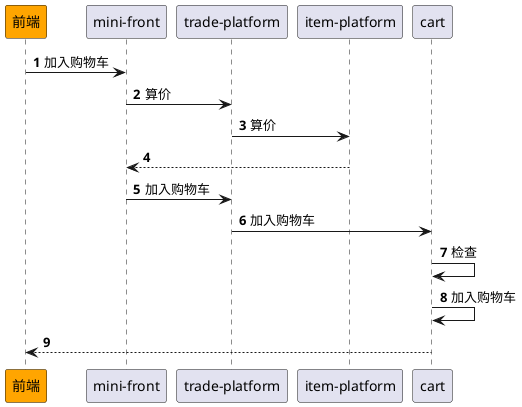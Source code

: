 @startuml

participant "前端" as f #orange
participant "mini-front" as mf
participant "trade-platform" as tp
participant "item-platform" as ip
participant "cart" as c

autonumber
f -> mf: 加入购物车
mf -> tp: 算价
tp -> ip: 算价
ip --> mf

mf -> tp: 加入购物车
tp -> c: 加入购物车
c -> c: 检查
c -> c: 加入购物车
c --> f

@enduml